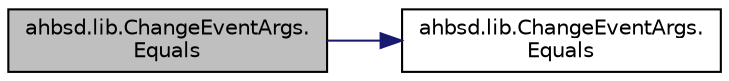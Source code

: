 digraph "ahbsd.lib.ChangeEventArgs.Equals"
{
 // LATEX_PDF_SIZE
  bgcolor="transparent";
  edge [fontname="Helvetica",fontsize="10",labelfontname="Helvetica",labelfontsize="10"];
  node [fontname="Helvetica",fontsize="10",shape=record];
  rankdir="LR";
  Node1 [label="ahbsd.lib.ChangeEventArgs.\lEquals",height=0.2,width=0.4,color="black", fillcolor="grey75", style="filled", fontcolor="black",tooltip="Finds out wheather an other object equals this object."];
  Node1 -> Node2 [color="midnightblue",fontsize="10",style="solid",fontname="Helvetica"];
  Node2 [label="ahbsd.lib.ChangeEventArgs.\lEquals",height=0.2,width=0.4,color="black",URL="$d3/d13/classahbsd_1_1lib_1_1ChangeEventArgs.html#abf5a2b12637277320b33d9b86471ecec",tooltip="Finds out wheather an other object of type IChangeEventArgs<T> equals this object."];
}
